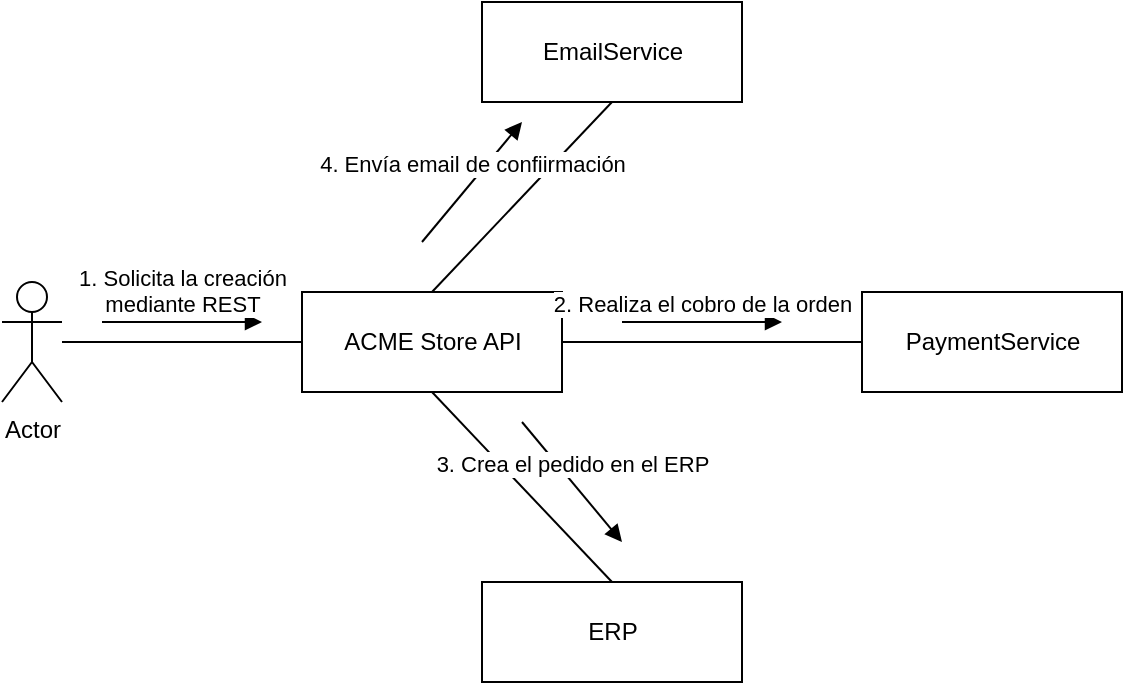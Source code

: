 <mxfile version="20.8.16" type="device"><diagram id="Dm6-c0FhstBRY-bzLGZH" name="containers"><mxGraphModel dx="1195" dy="712" grid="1" gridSize="10" guides="1" tooltips="1" connect="1" arrows="1" fold="1" page="1" pageScale="1" pageWidth="1100" pageHeight="850" math="0" shadow="0"><root><mxCell id="0"/><mxCell id="1" parent="0"/><mxCell id="CmSAxLTsxbE-dBahQTgI-1" value="Actor" style="shape=umlActor;verticalLabelPosition=bottom;verticalAlign=top;html=1;" vertex="1" parent="1"><mxGeometry x="330" y="270" width="30" height="60" as="geometry"/></mxCell><mxCell id="CmSAxLTsxbE-dBahQTgI-7" value="EmailService" style="html=1;" vertex="1" parent="1"><mxGeometry x="570" y="130" width="130" height="50" as="geometry"/></mxCell><mxCell id="CmSAxLTsxbE-dBahQTgI-8" value="PaymentService" style="html=1;" vertex="1" parent="1"><mxGeometry x="760" y="275" width="130" height="50" as="geometry"/></mxCell><mxCell id="CmSAxLTsxbE-dBahQTgI-9" value="ACME Store API" style="html=1;" vertex="1" parent="1"><mxGeometry x="480" y="275" width="130" height="50" as="geometry"/></mxCell><mxCell id="CmSAxLTsxbE-dBahQTgI-20" value="ERP" style="html=1;" vertex="1" parent="1"><mxGeometry x="570" y="420" width="130" height="50" as="geometry"/></mxCell><mxCell id="CmSAxLTsxbE-dBahQTgI-33" value="" style="endArrow=none;html=1;rounded=0;entryX=0;entryY=0.5;entryDx=0;entryDy=0;" edge="1" parent="1" source="CmSAxLTsxbE-dBahQTgI-1" target="CmSAxLTsxbE-dBahQTgI-9"><mxGeometry width="50" height="50" relative="1" as="geometry"><mxPoint x="440" y="350" as="sourcePoint"/><mxPoint x="260" y="310.0" as="targetPoint"/></mxGeometry></mxCell><mxCell id="CmSAxLTsxbE-dBahQTgI-34" value="" style="endArrow=none;html=1;rounded=0;entryX=0.5;entryY=1;entryDx=0;entryDy=0;exitX=0.5;exitY=0;exitDx=0;exitDy=0;" edge="1" parent="1" source="CmSAxLTsxbE-dBahQTgI-9" target="CmSAxLTsxbE-dBahQTgI-7"><mxGeometry width="50" height="50" relative="1" as="geometry"><mxPoint x="390" y="310.0" as="sourcePoint"/><mxPoint x="490" y="310.0" as="targetPoint"/></mxGeometry></mxCell><mxCell id="CmSAxLTsxbE-dBahQTgI-35" value="" style="endArrow=none;html=1;rounded=0;entryX=0;entryY=0.5;entryDx=0;entryDy=0;exitX=1;exitY=0.5;exitDx=0;exitDy=0;" edge="1" parent="1" source="CmSAxLTsxbE-dBahQTgI-9" target="CmSAxLTsxbE-dBahQTgI-8"><mxGeometry width="50" height="50" relative="1" as="geometry"><mxPoint x="555" y="285.0" as="sourcePoint"/><mxPoint x="645" y="190.0" as="targetPoint"/></mxGeometry></mxCell><mxCell id="CmSAxLTsxbE-dBahQTgI-36" value="" style="endArrow=none;html=1;rounded=0;exitX=0.5;exitY=1;exitDx=0;exitDy=0;entryX=0.5;entryY=0;entryDx=0;entryDy=0;" edge="1" parent="1" source="CmSAxLTsxbE-dBahQTgI-9" target="CmSAxLTsxbE-dBahQTgI-20"><mxGeometry width="50" height="50" relative="1" as="geometry"><mxPoint x="620" y="310.0" as="sourcePoint"/><mxPoint x="660" y="390" as="targetPoint"/></mxGeometry></mxCell><mxCell id="CmSAxLTsxbE-dBahQTgI-38" value="1. Solicita la creación &lt;br&gt;mediante REST" style="html=1;verticalAlign=bottom;endArrow=block;rounded=0;" edge="1" parent="1"><mxGeometry width="80" relative="1" as="geometry"><mxPoint x="380" y="290.0" as="sourcePoint"/><mxPoint x="460" y="290.0" as="targetPoint"/></mxGeometry></mxCell><mxCell id="CmSAxLTsxbE-dBahQTgI-40" value="2. Realiza el cobro de la orden" style="html=1;verticalAlign=bottom;endArrow=block;rounded=0;" edge="1" parent="1"><mxGeometry width="80" relative="1" as="geometry"><mxPoint x="640" y="290.0" as="sourcePoint"/><mxPoint x="720" y="290.0" as="targetPoint"/></mxGeometry></mxCell><mxCell id="CmSAxLTsxbE-dBahQTgI-41" value="3. Crea el pedido en el ERP" style="html=1;verticalAlign=bottom;endArrow=block;rounded=0;" edge="1" parent="1"><mxGeometry width="80" relative="1" as="geometry"><mxPoint x="590" y="340" as="sourcePoint"/><mxPoint x="640" y="400" as="targetPoint"/></mxGeometry></mxCell><mxCell id="CmSAxLTsxbE-dBahQTgI-42" value="4. Envía email de confiirmación" style="html=1;verticalAlign=bottom;endArrow=block;rounded=0;" edge="1" parent="1"><mxGeometry width="80" relative="1" as="geometry"><mxPoint x="540" y="250" as="sourcePoint"/><mxPoint x="590" y="190" as="targetPoint"/></mxGeometry></mxCell></root></mxGraphModel></diagram></mxfile>